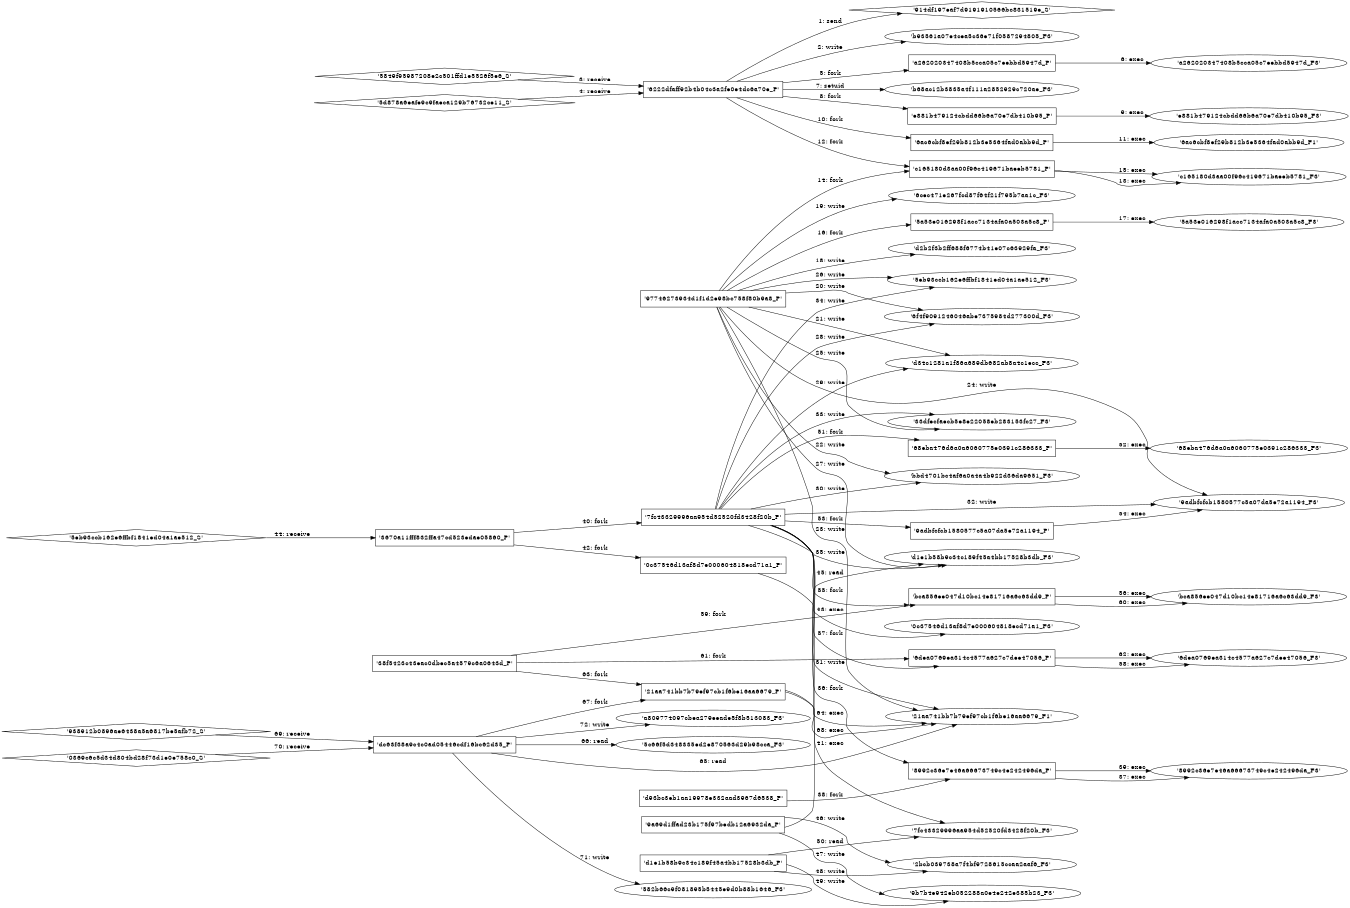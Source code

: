 digraph "D:\Learning\Paper\apt\基于CTI的攻击预警\Dataset\攻击图\ASGfromALLCTI\Ransomware A declining nuisance or an evolving menace.dot" {
rankdir="LR"
size="9"
fixedsize="false"
splines="true"
nodesep=0.3
ranksep=0
fontsize=10
overlap="scalexy"
engine= "neato"
	"'914df197eaf7d9191910566bc831519e_S'" [node_type=Socket shape=diamond]
	"'6222dfaff92b4b04c3a2fe0e4dc6a70e_P'" [node_type=Process shape=box]
	"'6222dfaff92b4b04c3a2fe0e4dc6a70e_P'" -> "'914df197eaf7d9191910566bc831519e_S'" [label="1: send"]
	"'b93561a07e4cea5c36e71f0587294805_F3'" [node_type=file shape=ellipse]
	"'6222dfaff92b4b04c3a2fe0e4dc6a70e_P'" [node_type=Process shape=box]
	"'6222dfaff92b4b04c3a2fe0e4dc6a70e_P'" -> "'b93561a07e4cea5c36e71f0587294805_F3'" [label="2: write"]
	"'6222dfaff92b4b04c3a2fe0e4dc6a70e_P'" [node_type=Process shape=box]
	"'5849f95987208e2c501ffd1e5526f5e6_S'" [node_type=Socket shape=diamond]
	"'5849f95987208e2c501ffd1e5526f5e6_S'" -> "'6222dfaff92b4b04c3a2fe0e4dc6a70e_P'" [label="3: receive"]
	"'6222dfaff92b4b04c3a2fe0e4dc6a70e_P'" [node_type=Process shape=box]
	"'5d878a6eafe9c9faeca129b76732ce11_S'" [node_type=Socket shape=diamond]
	"'5d878a6eafe9c9faeca129b76732ce11_S'" -> "'6222dfaff92b4b04c3a2fe0e4dc6a70e_P'" [label="4: receive"]
	"'6222dfaff92b4b04c3a2fe0e4dc6a70e_P'" [node_type=Process shape=box]
	"'a262020347408b5cca05c7eebbd5947d_P'" [node_type=Process shape=box]
	"'6222dfaff92b4b04c3a2fe0e4dc6a70e_P'" -> "'a262020347408b5cca05c7eebbd5947d_P'" [label="5: fork"]
	"'a262020347408b5cca05c7eebbd5947d_P'" [node_type=Process shape=box]
	"'a262020347408b5cca05c7eebbd5947d_F3'" [node_type=File shape=ellipse]
	"'a262020347408b5cca05c7eebbd5947d_P'" -> "'a262020347408b5cca05c7eebbd5947d_F3'" [label="6: exec"]
	"'b68ac12b3835a4f111a2852929c720ae_F3'" [node_type=file shape=ellipse]
	"'6222dfaff92b4b04c3a2fe0e4dc6a70e_P'" [node_type=Process shape=box]
	"'6222dfaff92b4b04c3a2fe0e4dc6a70e_P'" -> "'b68ac12b3835a4f111a2852929c720ae_F3'" [label="7: setuid"]
	"'6222dfaff92b4b04c3a2fe0e4dc6a70e_P'" [node_type=Process shape=box]
	"'e881b479124cbdd66b6a70e7db410b95_P'" [node_type=Process shape=box]
	"'6222dfaff92b4b04c3a2fe0e4dc6a70e_P'" -> "'e881b479124cbdd66b6a70e7db410b95_P'" [label="8: fork"]
	"'e881b479124cbdd66b6a70e7db410b95_P'" [node_type=Process shape=box]
	"'e881b479124cbdd66b6a70e7db410b95_F3'" [node_type=File shape=ellipse]
	"'e881b479124cbdd66b6a70e7db410b95_P'" -> "'e881b479124cbdd66b6a70e7db410b95_F3'" [label="9: exec"]
	"'6222dfaff92b4b04c3a2fe0e4dc6a70e_P'" [node_type=Process shape=box]
	"'6ac6cbf8ef29b812b3e5364fad0abb9d_P'" [node_type=Process shape=box]
	"'6222dfaff92b4b04c3a2fe0e4dc6a70e_P'" -> "'6ac6cbf8ef29b812b3e5364fad0abb9d_P'" [label="10: fork"]
	"'6ac6cbf8ef29b812b3e5364fad0abb9d_P'" [node_type=Process shape=box]
	"'6ac6cbf8ef29b812b3e5364fad0abb9d_F1'" [node_type=File shape=ellipse]
	"'6ac6cbf8ef29b812b3e5364fad0abb9d_P'" -> "'6ac6cbf8ef29b812b3e5364fad0abb9d_F1'" [label="11: exec"]
	"'6222dfaff92b4b04c3a2fe0e4dc6a70e_P'" [node_type=Process shape=box]
	"'c165180d3aa00f96c419671baeeb5781_P'" [node_type=Process shape=box]
	"'6222dfaff92b4b04c3a2fe0e4dc6a70e_P'" -> "'c165180d3aa00f96c419671baeeb5781_P'" [label="12: fork"]
	"'c165180d3aa00f96c419671baeeb5781_P'" [node_type=Process shape=box]
	"'c165180d3aa00f96c419671baeeb5781_F3'" [node_type=File shape=ellipse]
	"'c165180d3aa00f96c419671baeeb5781_P'" -> "'c165180d3aa00f96c419671baeeb5781_F3'" [label="13: exec"]
	"'97746273934d1f1d2e98bc758f80b9a8_P'" [node_type=Process shape=box]
	"'c165180d3aa00f96c419671baeeb5781_P'" [node_type=Process shape=box]
	"'97746273934d1f1d2e98bc758f80b9a8_P'" -> "'c165180d3aa00f96c419671baeeb5781_P'" [label="14: fork"]
	"'c165180d3aa00f96c419671baeeb5781_P'" [node_type=Process shape=box]
	"'c165180d3aa00f96c419671baeeb5781_F3'" [node_type=File shape=ellipse]
	"'c165180d3aa00f96c419671baeeb5781_P'" -> "'c165180d3aa00f96c419671baeeb5781_F3'" [label="15: exec"]
	"'97746273934d1f1d2e98bc758f80b9a8_P'" [node_type=Process shape=box]
	"'5a53e016298f1acc7134afa0a503a5c8_P'" [node_type=Process shape=box]
	"'97746273934d1f1d2e98bc758f80b9a8_P'" -> "'5a53e016298f1acc7134afa0a503a5c8_P'" [label="16: fork"]
	"'5a53e016298f1acc7134afa0a503a5c8_P'" [node_type=Process shape=box]
	"'5a53e016298f1acc7134afa0a503a5c8_F3'" [node_type=File shape=ellipse]
	"'5a53e016298f1acc7134afa0a503a5c8_P'" -> "'5a53e016298f1acc7134afa0a503a5c8_F3'" [label="17: exec"]
	"'d2b2f3b2ff688f6774b41e07c63929fa_F3'" [node_type=file shape=ellipse]
	"'97746273934d1f1d2e98bc758f80b9a8_P'" [node_type=Process shape=box]
	"'97746273934d1f1d2e98bc758f80b9a8_P'" -> "'d2b2f3b2ff688f6774b41e07c63929fa_F3'" [label="18: write"]
	"'6cec471e267fcd87f64f21f795b7aa1c_F3'" [node_type=file shape=ellipse]
	"'97746273934d1f1d2e98bc758f80b9a8_P'" [node_type=Process shape=box]
	"'97746273934d1f1d2e98bc758f80b9a8_P'" -> "'6cec471e267fcd87f64f21f795b7aa1c_F3'" [label="19: write"]
	"'6f4f9091246046abe7375984d277300d_F3'" [node_type=file shape=ellipse]
	"'97746273934d1f1d2e98bc758f80b9a8_P'" [node_type=Process shape=box]
	"'97746273934d1f1d2e98bc758f80b9a8_P'" -> "'6f4f9091246046abe7375984d277300d_F3'" [label="20: write"]
	"'d34c1281a1f86a689db682ab8a4c1ecc_F3'" [node_type=file shape=ellipse]
	"'97746273934d1f1d2e98bc758f80b9a8_P'" [node_type=Process shape=box]
	"'97746273934d1f1d2e98bc758f80b9a8_P'" -> "'d34c1281a1f86a689db682ab8a4c1ecc_F3'" [label="21: write"]
	"'bbd4701bc4af6a0a4a4b922d36da9651_F3'" [node_type=file shape=ellipse]
	"'97746273934d1f1d2e98bc758f80b9a8_P'" [node_type=Process shape=box]
	"'97746273934d1f1d2e98bc758f80b9a8_P'" -> "'bbd4701bc4af6a0a4a4b922d36da9651_F3'" [label="22: write"]
	"'21aa741bb7b79ef97cb1f6be16aa6679_F1'" [node_type=file shape=ellipse]
	"'97746273934d1f1d2e98bc758f80b9a8_P'" [node_type=Process shape=box]
	"'97746273934d1f1d2e98bc758f80b9a8_P'" -> "'21aa741bb7b79ef97cb1f6be16aa6679_F1'" [label="23: write"]
	"'9adbfcfcb1580577c5a07da5e72a1194_F3'" [node_type=file shape=ellipse]
	"'97746273934d1f1d2e98bc758f80b9a8_P'" [node_type=Process shape=box]
	"'97746273934d1f1d2e98bc758f80b9a8_P'" -> "'9adbfcfcb1580577c5a07da5e72a1194_F3'" [label="24: write"]
	"'33dfecfaecb5e8e22058eb283153fc27_F3'" [node_type=file shape=ellipse]
	"'97746273934d1f1d2e98bc758f80b9a8_P'" [node_type=Process shape=box]
	"'97746273934d1f1d2e98bc758f80b9a8_P'" -> "'33dfecfaecb5e8e22058eb283153fc27_F3'" [label="25: write"]
	"'5eb93ccb162e6ffbf1841ed04a1ae512_F3'" [node_type=file shape=ellipse]
	"'97746273934d1f1d2e98bc758f80b9a8_P'" [node_type=Process shape=box]
	"'97746273934d1f1d2e98bc758f80b9a8_P'" -> "'5eb93ccb162e6ffbf1841ed04a1ae512_F3'" [label="26: write"]
	"'d1e1b58b9c34c189f45a4bb17528b3db_F3'" [node_type=file shape=ellipse]
	"'97746273934d1f1d2e98bc758f80b9a8_P'" [node_type=Process shape=box]
	"'97746273934d1f1d2e98bc758f80b9a8_P'" -> "'d1e1b58b9c34c189f45a4bb17528b3db_F3'" [label="27: write"]
	"'6f4f9091246046abe7375984d277300d_F3'" [node_type=file shape=ellipse]
	"'7fc43329996aa954d52520fd3428f20b_P'" [node_type=Process shape=box]
	"'7fc43329996aa954d52520fd3428f20b_P'" -> "'6f4f9091246046abe7375984d277300d_F3'" [label="28: write"]
	"'d34c1281a1f86a689db682ab8a4c1ecc_F3'" [node_type=file shape=ellipse]
	"'7fc43329996aa954d52520fd3428f20b_P'" [node_type=Process shape=box]
	"'7fc43329996aa954d52520fd3428f20b_P'" -> "'d34c1281a1f86a689db682ab8a4c1ecc_F3'" [label="29: write"]
	"'bbd4701bc4af6a0a4a4b922d36da9651_F3'" [node_type=file shape=ellipse]
	"'7fc43329996aa954d52520fd3428f20b_P'" [node_type=Process shape=box]
	"'7fc43329996aa954d52520fd3428f20b_P'" -> "'bbd4701bc4af6a0a4a4b922d36da9651_F3'" [label="30: write"]
	"'21aa741bb7b79ef97cb1f6be16aa6679_F1'" [node_type=file shape=ellipse]
	"'7fc43329996aa954d52520fd3428f20b_P'" [node_type=Process shape=box]
	"'7fc43329996aa954d52520fd3428f20b_P'" -> "'21aa741bb7b79ef97cb1f6be16aa6679_F1'" [label="31: write"]
	"'9adbfcfcb1580577c5a07da5e72a1194_F3'" [node_type=file shape=ellipse]
	"'7fc43329996aa954d52520fd3428f20b_P'" [node_type=Process shape=box]
	"'7fc43329996aa954d52520fd3428f20b_P'" -> "'9adbfcfcb1580577c5a07da5e72a1194_F3'" [label="32: write"]
	"'33dfecfaecb5e8e22058eb283153fc27_F3'" [node_type=file shape=ellipse]
	"'7fc43329996aa954d52520fd3428f20b_P'" [node_type=Process shape=box]
	"'7fc43329996aa954d52520fd3428f20b_P'" -> "'33dfecfaecb5e8e22058eb283153fc27_F3'" [label="33: write"]
	"'5eb93ccb162e6ffbf1841ed04a1ae512_F3'" [node_type=file shape=ellipse]
	"'7fc43329996aa954d52520fd3428f20b_P'" [node_type=Process shape=box]
	"'7fc43329996aa954d52520fd3428f20b_P'" -> "'5eb93ccb162e6ffbf1841ed04a1ae512_F3'" [label="34: write"]
	"'d1e1b58b9c34c189f45a4bb17528b3db_F3'" [node_type=file shape=ellipse]
	"'7fc43329996aa954d52520fd3428f20b_P'" [node_type=Process shape=box]
	"'7fc43329996aa954d52520fd3428f20b_P'" -> "'d1e1b58b9c34c189f45a4bb17528b3db_F3'" [label="35: write"]
	"'7fc43329996aa954d52520fd3428f20b_P'" [node_type=Process shape=box]
	"'8992c36e7e46a66673749c4e242496da_P'" [node_type=Process shape=box]
	"'7fc43329996aa954d52520fd3428f20b_P'" -> "'8992c36e7e46a66673749c4e242496da_P'" [label="36: fork"]
	"'8992c36e7e46a66673749c4e242496da_P'" [node_type=Process shape=box]
	"'8992c36e7e46a66673749c4e242496da_F3'" [node_type=File shape=ellipse]
	"'8992c36e7e46a66673749c4e242496da_P'" -> "'8992c36e7e46a66673749c4e242496da_F3'" [label="37: exec"]
	"'d93bc3eb1aa19978e332aad3967d6538_P'" [node_type=Process shape=box]
	"'8992c36e7e46a66673749c4e242496da_P'" [node_type=Process shape=box]
	"'d93bc3eb1aa19978e332aad3967d6538_P'" -> "'8992c36e7e46a66673749c4e242496da_P'" [label="38: fork"]
	"'8992c36e7e46a66673749c4e242496da_P'" [node_type=Process shape=box]
	"'8992c36e7e46a66673749c4e242496da_F3'" [node_type=File shape=ellipse]
	"'8992c36e7e46a66673749c4e242496da_P'" -> "'8992c36e7e46a66673749c4e242496da_F3'" [label="39: exec"]
	"'3670a11fff832ffa47cd523edae05860_P'" [node_type=Process shape=box]
	"'7fc43329996aa954d52520fd3428f20b_P'" [node_type=Process shape=box]
	"'3670a11fff832ffa47cd523edae05860_P'" -> "'7fc43329996aa954d52520fd3428f20b_P'" [label="40: fork"]
	"'7fc43329996aa954d52520fd3428f20b_P'" [node_type=Process shape=box]
	"'7fc43329996aa954d52520fd3428f20b_F3'" [node_type=File shape=ellipse]
	"'7fc43329996aa954d52520fd3428f20b_P'" -> "'7fc43329996aa954d52520fd3428f20b_F3'" [label="41: exec"]
	"'3670a11fff832ffa47cd523edae05860_P'" [node_type=Process shape=box]
	"'0c37546d13af8d7e000604818ecd71a1_P'" [node_type=Process shape=box]
	"'3670a11fff832ffa47cd523edae05860_P'" -> "'0c37546d13af8d7e000604818ecd71a1_P'" [label="42: fork"]
	"'0c37546d13af8d7e000604818ecd71a1_P'" [node_type=Process shape=box]
	"'0c37546d13af8d7e000604818ecd71a1_F3'" [node_type=File shape=ellipse]
	"'0c37546d13af8d7e000604818ecd71a1_P'" -> "'0c37546d13af8d7e000604818ecd71a1_F3'" [label="43: exec"]
	"'3670a11fff832ffa47cd523edae05860_P'" [node_type=Process shape=box]
	"'5eb93ccb162e6ffbf1841ed04a1ae512_S'" [node_type=Socket shape=diamond]
	"'5eb93ccb162e6ffbf1841ed04a1ae512_S'" -> "'3670a11fff832ffa47cd523edae05860_P'" [label="44: receive"]
	"'d1e1b58b9c34c189f45a4bb17528b3db_F3'" [node_type=file shape=ellipse]
	"'9a69d1ffad23b175f97bedb12a6932da_P'" [node_type=Process shape=box]
	"'9a69d1ffad23b175f97bedb12a6932da_P'" -> "'d1e1b58b9c34c189f45a4bb17528b3db_F3'" [label="45: read"]
	"'2bcb039738a7f4bf9728615ccaa2aaf6_F3'" [node_type=file shape=ellipse]
	"'9a69d1ffad23b175f97bedb12a6932da_P'" [node_type=Process shape=box]
	"'9a69d1ffad23b175f97bedb12a6932da_P'" -> "'2bcb039738a7f4bf9728615ccaa2aaf6_F3'" [label="46: write"]
	"'9b7b4e942eb052288a0e4e242e385b23_F3'" [node_type=file shape=ellipse]
	"'9a69d1ffad23b175f97bedb12a6932da_P'" [node_type=Process shape=box]
	"'9a69d1ffad23b175f97bedb12a6932da_P'" -> "'9b7b4e942eb052288a0e4e242e385b23_F3'" [label="47: write"]
	"'2bcb039738a7f4bf9728615ccaa2aaf6_F3'" [node_type=file shape=ellipse]
	"'d1e1b58b9c34c189f45a4bb17528b3db_P'" [node_type=Process shape=box]
	"'d1e1b58b9c34c189f45a4bb17528b3db_P'" -> "'2bcb039738a7f4bf9728615ccaa2aaf6_F3'" [label="48: write"]
	"'9b7b4e942eb052288a0e4e242e385b23_F3'" [node_type=file shape=ellipse]
	"'d1e1b58b9c34c189f45a4bb17528b3db_P'" [node_type=Process shape=box]
	"'d1e1b58b9c34c189f45a4bb17528b3db_P'" -> "'9b7b4e942eb052288a0e4e242e385b23_F3'" [label="49: write"]
	"'7fc43329996aa954d52520fd3428f20b_F3'" [node_type=file shape=ellipse]
	"'d1e1b58b9c34c189f45a4bb17528b3db_P'" [node_type=Process shape=box]
	"'d1e1b58b9c34c189f45a4bb17528b3db_P'" -> "'7fc43329996aa954d52520fd3428f20b_F3'" [label="50: read"]
	"'7fc43329996aa954d52520fd3428f20b_P'" [node_type=Process shape=box]
	"'68eba476d6a0a6060775e0391c286333_P'" [node_type=Process shape=box]
	"'7fc43329996aa954d52520fd3428f20b_P'" -> "'68eba476d6a0a6060775e0391c286333_P'" [label="51: fork"]
	"'68eba476d6a0a6060775e0391c286333_P'" [node_type=Process shape=box]
	"'68eba476d6a0a6060775e0391c286333_F3'" [node_type=File shape=ellipse]
	"'68eba476d6a0a6060775e0391c286333_P'" -> "'68eba476d6a0a6060775e0391c286333_F3'" [label="52: exec"]
	"'7fc43329996aa954d52520fd3428f20b_P'" [node_type=Process shape=box]
	"'9adbfcfcb1580577c5a07da5e72a1194_P'" [node_type=Process shape=box]
	"'7fc43329996aa954d52520fd3428f20b_P'" -> "'9adbfcfcb1580577c5a07da5e72a1194_P'" [label="53: fork"]
	"'9adbfcfcb1580577c5a07da5e72a1194_P'" [node_type=Process shape=box]
	"'9adbfcfcb1580577c5a07da5e72a1194_F3'" [node_type=File shape=ellipse]
	"'9adbfcfcb1580577c5a07da5e72a1194_P'" -> "'9adbfcfcb1580577c5a07da5e72a1194_F3'" [label="54: exec"]
	"'7fc43329996aa954d52520fd3428f20b_P'" [node_type=Process shape=box]
	"'bca856ee047d10bc14e81716a6c63dd9_P'" [node_type=Process shape=box]
	"'7fc43329996aa954d52520fd3428f20b_P'" -> "'bca856ee047d10bc14e81716a6c63dd9_P'" [label="55: fork"]
	"'bca856ee047d10bc14e81716a6c63dd9_P'" [node_type=Process shape=box]
	"'bca856ee047d10bc14e81716a6c63dd9_F3'" [node_type=File shape=ellipse]
	"'bca856ee047d10bc14e81716a6c63dd9_P'" -> "'bca856ee047d10bc14e81716a6c63dd9_F3'" [label="56: exec"]
	"'7fc43329996aa954d52520fd3428f20b_P'" [node_type=Process shape=box]
	"'6dea0769ea314c4577a627c7dee47056_P'" [node_type=Process shape=box]
	"'7fc43329996aa954d52520fd3428f20b_P'" -> "'6dea0769ea314c4577a627c7dee47056_P'" [label="57: fork"]
	"'6dea0769ea314c4577a627c7dee47056_P'" [node_type=Process shape=box]
	"'6dea0769ea314c4577a627c7dee47056_F3'" [node_type=File shape=ellipse]
	"'6dea0769ea314c4577a627c7dee47056_P'" -> "'6dea0769ea314c4577a627c7dee47056_F3'" [label="58: exec"]
	"'38f5423c43eac0dbec5a4579c6a0643d_P'" [node_type=Process shape=box]
	"'bca856ee047d10bc14e81716a6c63dd9_P'" [node_type=Process shape=box]
	"'38f5423c43eac0dbec5a4579c6a0643d_P'" -> "'bca856ee047d10bc14e81716a6c63dd9_P'" [label="59: fork"]
	"'bca856ee047d10bc14e81716a6c63dd9_P'" [node_type=Process shape=box]
	"'bca856ee047d10bc14e81716a6c63dd9_F3'" [node_type=File shape=ellipse]
	"'bca856ee047d10bc14e81716a6c63dd9_P'" -> "'bca856ee047d10bc14e81716a6c63dd9_F3'" [label="60: exec"]
	"'38f5423c43eac0dbec5a4579c6a0643d_P'" [node_type=Process shape=box]
	"'6dea0769ea314c4577a627c7dee47056_P'" [node_type=Process shape=box]
	"'38f5423c43eac0dbec5a4579c6a0643d_P'" -> "'6dea0769ea314c4577a627c7dee47056_P'" [label="61: fork"]
	"'6dea0769ea314c4577a627c7dee47056_P'" [node_type=Process shape=box]
	"'6dea0769ea314c4577a627c7dee47056_F3'" [node_type=File shape=ellipse]
	"'6dea0769ea314c4577a627c7dee47056_P'" -> "'6dea0769ea314c4577a627c7dee47056_F3'" [label="62: exec"]
	"'38f5423c43eac0dbec5a4579c6a0643d_P'" [node_type=Process shape=box]
	"'21aa741bb7b79ef97cb1f6be16aa6679_P'" [node_type=Process shape=box]
	"'38f5423c43eac0dbec5a4579c6a0643d_P'" -> "'21aa741bb7b79ef97cb1f6be16aa6679_P'" [label="63: fork"]
	"'21aa741bb7b79ef97cb1f6be16aa6679_P'" [node_type=Process shape=box]
	"'21aa741bb7b79ef97cb1f6be16aa6679_F1'" [node_type=File shape=ellipse]
	"'21aa741bb7b79ef97cb1f6be16aa6679_P'" -> "'21aa741bb7b79ef97cb1f6be16aa6679_F1'" [label="64: exec"]
	"'21aa741bb7b79ef97cb1f6be16aa6679_F1'" [node_type=file shape=ellipse]
	"'dc63f38a9c4c0ad05446cdf16bc62d35_P'" [node_type=Process shape=box]
	"'dc63f38a9c4c0ad05446cdf16bc62d35_P'" -> "'21aa741bb7b79ef97cb1f6be16aa6679_F1'" [label="65: read"]
	"'5c66f5d348335ed2e870563d29b98cca_F3'" [node_type=file shape=ellipse]
	"'dc63f38a9c4c0ad05446cdf16bc62d35_P'" [node_type=Process shape=box]
	"'dc63f38a9c4c0ad05446cdf16bc62d35_P'" -> "'5c66f5d348335ed2e870563d29b98cca_F3'" [label="66: read"]
	"'dc63f38a9c4c0ad05446cdf16bc62d35_P'" [node_type=Process shape=box]
	"'21aa741bb7b79ef97cb1f6be16aa6679_P'" [node_type=Process shape=box]
	"'dc63f38a9c4c0ad05446cdf16bc62d35_P'" -> "'21aa741bb7b79ef97cb1f6be16aa6679_P'" [label="67: fork"]
	"'21aa741bb7b79ef97cb1f6be16aa6679_P'" [node_type=Process shape=box]
	"'21aa741bb7b79ef97cb1f6be16aa6679_F1'" [node_type=File shape=ellipse]
	"'21aa741bb7b79ef97cb1f6be16aa6679_P'" -> "'21aa741bb7b79ef97cb1f6be16aa6679_F1'" [label="68: exec"]
	"'dc63f38a9c4c0ad05446cdf16bc62d35_P'" [node_type=Process shape=box]
	"'938912b0896ae6438a5a6817be5afb72_S'" [node_type=Socket shape=diamond]
	"'938912b0896ae6438a5a6817be5afb72_S'" -> "'dc63f38a9c4c0ad05446cdf16bc62d35_P'" [label="69: receive"]
	"'dc63f38a9c4c0ad05446cdf16bc62d35_P'" [node_type=Process shape=box]
	"'0369c6c5d34d804bd28f73d1e0e758c0_S'" [node_type=Socket shape=diamond]
	"'0369c6c5d34d804bd28f73d1e0e758c0_S'" -> "'dc63f38a9c4c0ad05446cdf16bc62d35_P'" [label="70: receive"]
	"'582b66c9f081895b5445e9d0b88b1646_F3'" [node_type=file shape=ellipse]
	"'dc63f38a9c4c0ad05446cdf16bc62d35_P'" [node_type=Process shape=box]
	"'dc63f38a9c4c0ad05446cdf16bc62d35_P'" -> "'582b66c9f081895b5445e9d0b88b1646_F3'" [label="71: write"]
	"'a809774097cbea279eeade5f8b513083_F3'" [node_type=file shape=ellipse]
	"'dc63f38a9c4c0ad05446cdf16bc62d35_P'" [node_type=Process shape=box]
	"'dc63f38a9c4c0ad05446cdf16bc62d35_P'" -> "'a809774097cbea279eeade5f8b513083_F3'" [label="72: write"]
}
